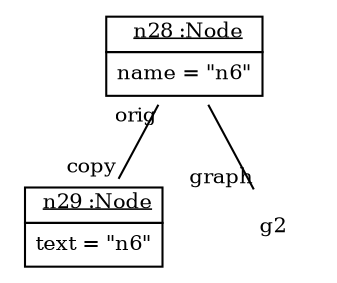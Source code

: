 graph ObjectDiagram {
   node [shape = none, fontsize = 10];
   edge [fontsize = 10];

n28 [label=<<table border='0' cellborder='1' cellspacing='0'> <tr> <td> <u>n28 :Node</u></td></tr><tr><td><table border='0' cellborder='0' cellspacing='0'><tr><td>name = "n6"</td></tr></table></td></tr></table>>];
n29 [label=<<table border='0' cellborder='1' cellspacing='0'> <tr> <td> <u>n29 :Node</u></td></tr><tr><td><table border='0' cellborder='0' cellspacing='0'><tr><td>text = "n6"</td></tr></table></td></tr></table>>];

n28 -- g2 [headlabel = "graph" taillabel = ""];
n28 -- n29 [headlabel = "copy" taillabel = "orig"];
}
